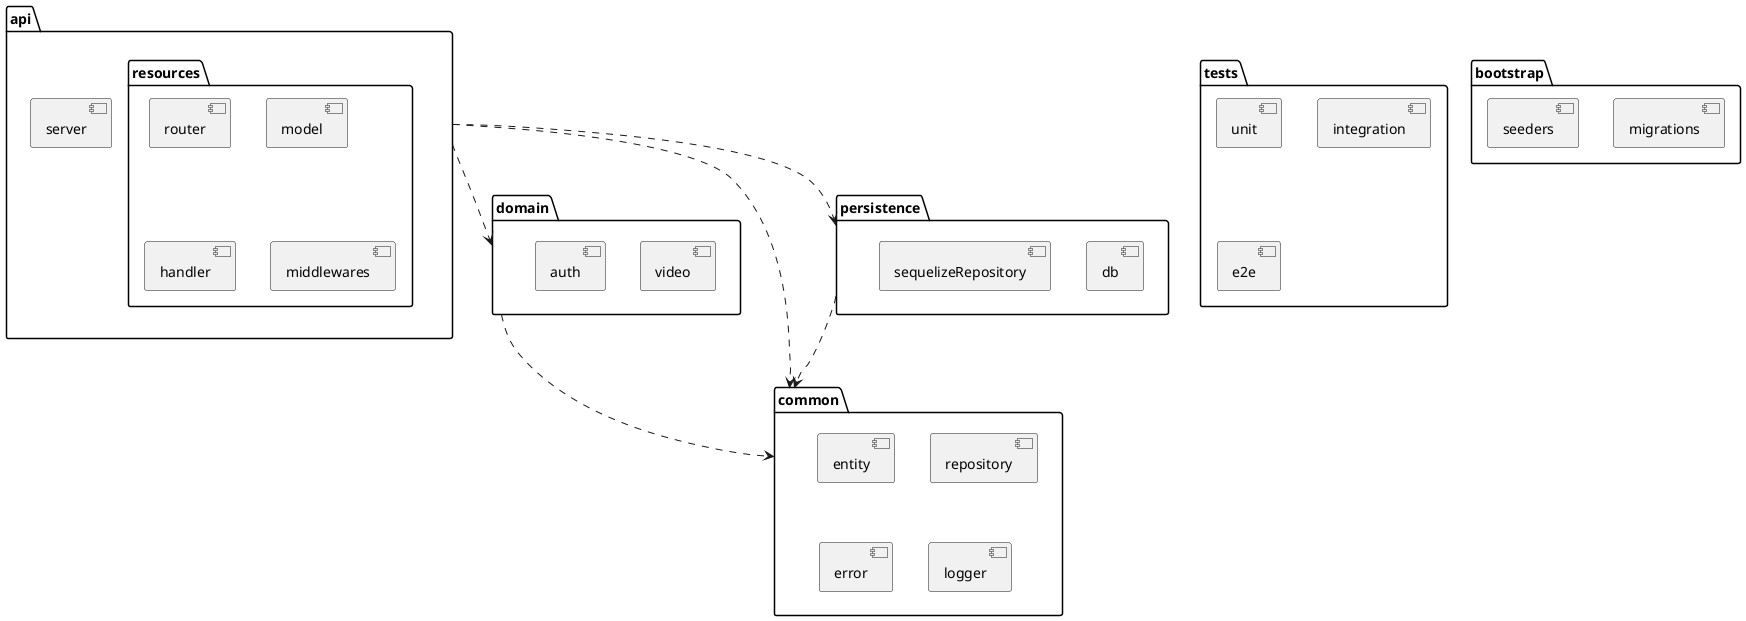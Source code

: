 @startuml VideoCreatorBackend
package domain {
    [video]
    [auth]
}

package common {
    [entity]
    [repository]
    [error]
    [logger]
}

package api {
    [server]
    package resources {
        [router]
        [model]
        [handler]
        [middlewares]
    }
}

package persistence {
    [db]
    [sequelizeRepository]
}

package tests {
    [unit]
    [integration]
    [e2e]
}

package bootstrap {
    [migrations]
    [seeders]
}

domain ...> common
api ...> common
persistence ...> common
api ..> domain
api ..> persistence
@enduml

